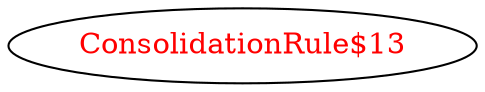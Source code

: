 digraph dependencyGraph {
 concentrate=true;
 ranksep="2.0";
 rankdir="LR"; 
 splines="ortho";
"ConsolidationRule$13" [fontcolor="red"];
}